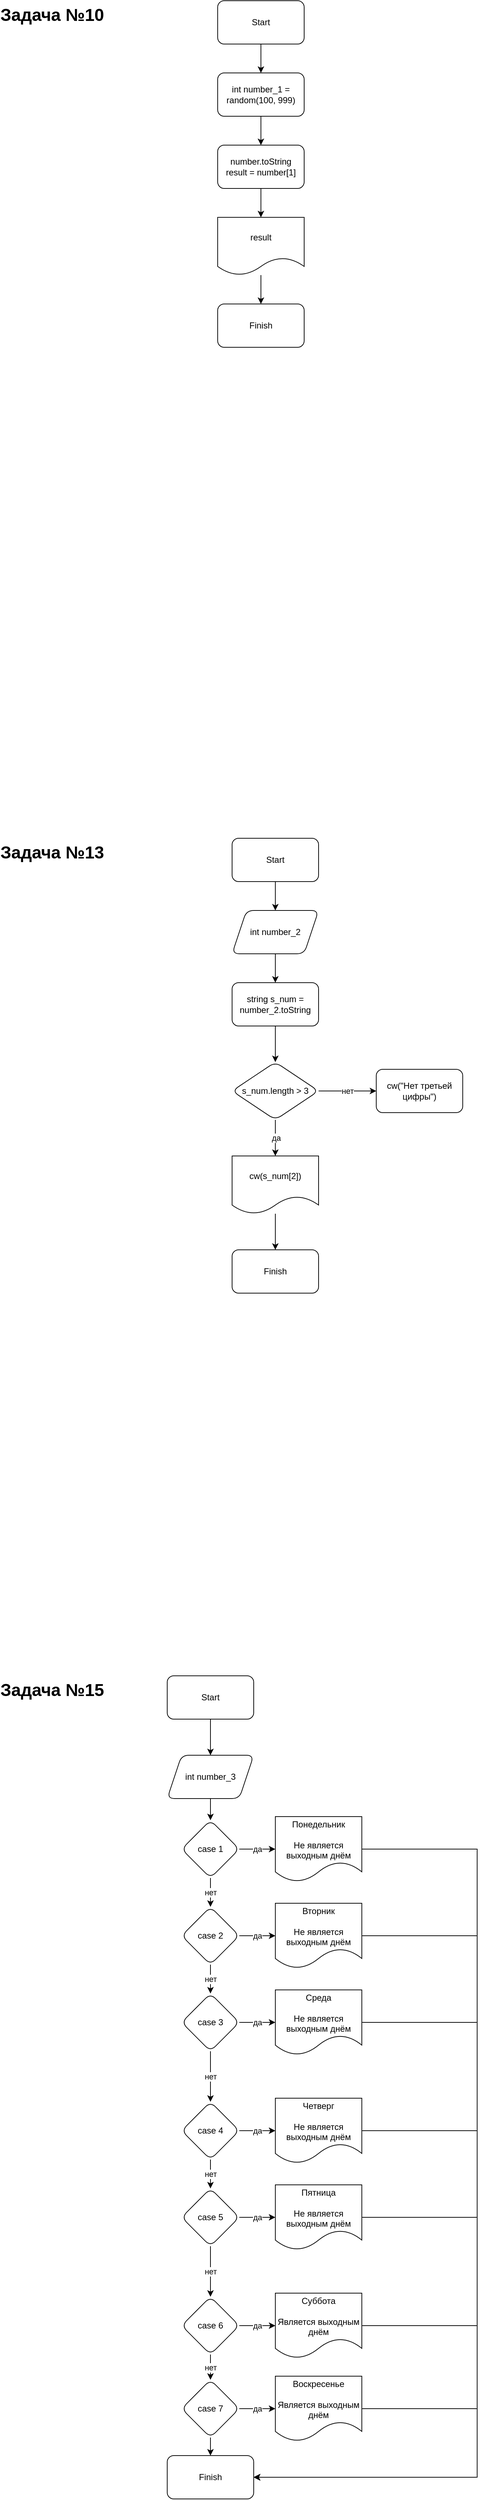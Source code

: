 <mxfile version="20.4.0" type="device"><diagram id="_OBqQa1lej8_ZV_ER_S9" name="Страница 1"><mxGraphModel dx="1375" dy="794" grid="1" gridSize="10" guides="1" tooltips="1" connect="1" arrows="1" fold="1" page="1" pageScale="1" pageWidth="827" pageHeight="1169" math="0" shadow="0"><root><mxCell id="0"/><mxCell id="1" parent="0"/><mxCell id="4lnFcPvx4BQfUXZeleBM-1" value="Задача №10" style="text;strokeColor=none;fillColor=none;html=1;fontSize=24;fontStyle=1;verticalAlign=middle;align=center;" vertex="1" parent="1"><mxGeometry x="40" y="40" width="100" height="40" as="geometry"/></mxCell><mxCell id="4lnFcPvx4BQfUXZeleBM-6" value="" style="edgeStyle=orthogonalEdgeStyle;rounded=0;orthogonalLoop=1;jettySize=auto;html=1;" edge="1" parent="1" source="4lnFcPvx4BQfUXZeleBM-2" target="4lnFcPvx4BQfUXZeleBM-5"><mxGeometry relative="1" as="geometry"/></mxCell><mxCell id="4lnFcPvx4BQfUXZeleBM-2" value="Start" style="rounded=1;whiteSpace=wrap;html=1;" vertex="1" parent="1"><mxGeometry x="320" y="40" width="120" height="60" as="geometry"/></mxCell><mxCell id="4lnFcPvx4BQfUXZeleBM-8" value="" style="edgeStyle=orthogonalEdgeStyle;rounded=0;orthogonalLoop=1;jettySize=auto;html=1;" edge="1" parent="1" source="4lnFcPvx4BQfUXZeleBM-5" target="4lnFcPvx4BQfUXZeleBM-7"><mxGeometry relative="1" as="geometry"/></mxCell><mxCell id="4lnFcPvx4BQfUXZeleBM-5" value="int number_1 = random(100, 999)" style="whiteSpace=wrap;html=1;rounded=1;" vertex="1" parent="1"><mxGeometry x="320" y="140" width="120" height="60" as="geometry"/></mxCell><mxCell id="4lnFcPvx4BQfUXZeleBM-12" value="" style="edgeStyle=orthogonalEdgeStyle;rounded=0;orthogonalLoop=1;jettySize=auto;html=1;" edge="1" parent="1" source="4lnFcPvx4BQfUXZeleBM-7" target="4lnFcPvx4BQfUXZeleBM-11"><mxGeometry relative="1" as="geometry"/></mxCell><mxCell id="4lnFcPvx4BQfUXZeleBM-7" value="number.toString&lt;br&gt;result = number[1]" style="whiteSpace=wrap;html=1;rounded=1;" vertex="1" parent="1"><mxGeometry x="320" y="240" width="120" height="60" as="geometry"/></mxCell><mxCell id="4lnFcPvx4BQfUXZeleBM-14" value="" style="edgeStyle=orthogonalEdgeStyle;rounded=0;orthogonalLoop=1;jettySize=auto;html=1;" edge="1" parent="1" source="4lnFcPvx4BQfUXZeleBM-11" target="4lnFcPvx4BQfUXZeleBM-13"><mxGeometry relative="1" as="geometry"/></mxCell><mxCell id="4lnFcPvx4BQfUXZeleBM-11" value="result" style="shape=document;whiteSpace=wrap;html=1;boundedLbl=1;rounded=1;" vertex="1" parent="1"><mxGeometry x="320" y="340" width="120" height="80" as="geometry"/></mxCell><mxCell id="4lnFcPvx4BQfUXZeleBM-13" value="Finish" style="whiteSpace=wrap;html=1;rounded=1;" vertex="1" parent="1"><mxGeometry x="320" y="460" width="120" height="60" as="geometry"/></mxCell><mxCell id="4lnFcPvx4BQfUXZeleBM-15" value="Задача №13" style="text;strokeColor=none;fillColor=none;html=1;fontSize=24;fontStyle=1;verticalAlign=middle;align=center;" vertex="1" parent="1"><mxGeometry x="40" y="1200" width="100" height="40" as="geometry"/></mxCell><mxCell id="4lnFcPvx4BQfUXZeleBM-20" value="" style="edgeStyle=orthogonalEdgeStyle;rounded=0;orthogonalLoop=1;jettySize=auto;html=1;" edge="1" parent="1" source="4lnFcPvx4BQfUXZeleBM-16" target="4lnFcPvx4BQfUXZeleBM-19"><mxGeometry relative="1" as="geometry"/></mxCell><mxCell id="4lnFcPvx4BQfUXZeleBM-16" value="Start" style="rounded=1;whiteSpace=wrap;html=1;" vertex="1" parent="1"><mxGeometry x="340" y="1200" width="120" height="60" as="geometry"/></mxCell><mxCell id="4lnFcPvx4BQfUXZeleBM-24" value="" style="edgeStyle=orthogonalEdgeStyle;rounded=0;orthogonalLoop=1;jettySize=auto;html=1;" edge="1" parent="1" source="4lnFcPvx4BQfUXZeleBM-19" target="4lnFcPvx4BQfUXZeleBM-23"><mxGeometry relative="1" as="geometry"/></mxCell><mxCell id="4lnFcPvx4BQfUXZeleBM-19" value="int number_2" style="shape=parallelogram;perimeter=parallelogramPerimeter;whiteSpace=wrap;html=1;fixedSize=1;rounded=1;" vertex="1" parent="1"><mxGeometry x="340" y="1300" width="120" height="60" as="geometry"/></mxCell><mxCell id="4lnFcPvx4BQfUXZeleBM-26" value="" style="edgeStyle=orthogonalEdgeStyle;rounded=0;orthogonalLoop=1;jettySize=auto;html=1;" edge="1" parent="1" source="4lnFcPvx4BQfUXZeleBM-23" target="4lnFcPvx4BQfUXZeleBM-25"><mxGeometry relative="1" as="geometry"/></mxCell><mxCell id="4lnFcPvx4BQfUXZeleBM-23" value="string s_num = number_2.toString" style="whiteSpace=wrap;html=1;rounded=1;" vertex="1" parent="1"><mxGeometry x="340" y="1400" width="120" height="60" as="geometry"/></mxCell><mxCell id="4lnFcPvx4BQfUXZeleBM-28" value="да" style="edgeStyle=orthogonalEdgeStyle;rounded=0;orthogonalLoop=1;jettySize=auto;html=1;" edge="1" parent="1" source="4lnFcPvx4BQfUXZeleBM-25"><mxGeometry relative="1" as="geometry"><mxPoint x="400" y="1640" as="targetPoint"/></mxGeometry></mxCell><mxCell id="4lnFcPvx4BQfUXZeleBM-30" value="нет" style="edgeStyle=orthogonalEdgeStyle;rounded=0;orthogonalLoop=1;jettySize=auto;html=1;" edge="1" parent="1" source="4lnFcPvx4BQfUXZeleBM-25" target="4lnFcPvx4BQfUXZeleBM-29"><mxGeometry relative="1" as="geometry"/></mxCell><mxCell id="4lnFcPvx4BQfUXZeleBM-25" value="s_num.length &amp;gt; 3" style="rhombus;whiteSpace=wrap;html=1;rounded=1;" vertex="1" parent="1"><mxGeometry x="340" y="1510" width="120" height="80" as="geometry"/></mxCell><mxCell id="4lnFcPvx4BQfUXZeleBM-29" value="cw(&quot;Нет третьей цифры&quot;)" style="whiteSpace=wrap;html=1;rounded=1;" vertex="1" parent="1"><mxGeometry x="540" y="1520" width="120" height="60" as="geometry"/></mxCell><mxCell id="4lnFcPvx4BQfUXZeleBM-33" value="" style="edgeStyle=orthogonalEdgeStyle;rounded=0;orthogonalLoop=1;jettySize=auto;html=1;" edge="1" parent="1" source="4lnFcPvx4BQfUXZeleBM-31" target="4lnFcPvx4BQfUXZeleBM-32"><mxGeometry relative="1" as="geometry"/></mxCell><mxCell id="4lnFcPvx4BQfUXZeleBM-31" value="cw(s_num[2])" style="shape=document;whiteSpace=wrap;html=1;boundedLbl=1;" vertex="1" parent="1"><mxGeometry x="340" y="1640" width="120" height="80" as="geometry"/></mxCell><mxCell id="4lnFcPvx4BQfUXZeleBM-32" value="Finish" style="whiteSpace=wrap;html=1;rounded=1;" vertex="1" parent="1"><mxGeometry x="340" y="1770" width="120" height="60" as="geometry"/></mxCell><mxCell id="4lnFcPvx4BQfUXZeleBM-34" value="Задача №15" style="text;strokeColor=none;fillColor=none;html=1;fontSize=24;fontStyle=1;verticalAlign=middle;align=center;rounded=1;" vertex="1" parent="1"><mxGeometry x="40" y="2360" width="100" height="40" as="geometry"/></mxCell><mxCell id="4lnFcPvx4BQfUXZeleBM-37" value="" style="edgeStyle=orthogonalEdgeStyle;rounded=0;orthogonalLoop=1;jettySize=auto;html=1;" edge="1" parent="1" source="4lnFcPvx4BQfUXZeleBM-35" target="4lnFcPvx4BQfUXZeleBM-36"><mxGeometry relative="1" as="geometry"/></mxCell><mxCell id="4lnFcPvx4BQfUXZeleBM-35" value="Start" style="rounded=1;whiteSpace=wrap;html=1;" vertex="1" parent="1"><mxGeometry x="250" y="2360" width="120" height="60" as="geometry"/></mxCell><mxCell id="4lnFcPvx4BQfUXZeleBM-41" value="" style="edgeStyle=orthogonalEdgeStyle;rounded=0;orthogonalLoop=1;jettySize=auto;html=1;" edge="1" parent="1" source="4lnFcPvx4BQfUXZeleBM-36" target="4lnFcPvx4BQfUXZeleBM-40"><mxGeometry relative="1" as="geometry"/></mxCell><mxCell id="4lnFcPvx4BQfUXZeleBM-36" value="int number_3" style="shape=parallelogram;perimeter=parallelogramPerimeter;whiteSpace=wrap;html=1;fixedSize=1;rounded=1;" vertex="1" parent="1"><mxGeometry x="250" y="2470" width="120" height="60" as="geometry"/></mxCell><mxCell id="4lnFcPvx4BQfUXZeleBM-43" value="да" style="edgeStyle=orthogonalEdgeStyle;rounded=0;orthogonalLoop=1;jettySize=auto;html=1;" edge="1" parent="1" source="4lnFcPvx4BQfUXZeleBM-40" target="4lnFcPvx4BQfUXZeleBM-44"><mxGeometry relative="1" as="geometry"><mxPoint x="390" y="2600" as="targetPoint"/></mxGeometry></mxCell><mxCell id="4lnFcPvx4BQfUXZeleBM-49" value="нет" style="edgeStyle=orthogonalEdgeStyle;rounded=0;orthogonalLoop=1;jettySize=auto;html=1;exitX=0.5;exitY=1;exitDx=0;exitDy=0;entryX=0.5;entryY=0;entryDx=0;entryDy=0;" edge="1" parent="1" source="4lnFcPvx4BQfUXZeleBM-40" target="4lnFcPvx4BQfUXZeleBM-47"><mxGeometry relative="1" as="geometry"/></mxCell><mxCell id="4lnFcPvx4BQfUXZeleBM-40" value="case 1" style="rhombus;whiteSpace=wrap;html=1;rounded=1;" vertex="1" parent="1"><mxGeometry x="270" y="2560" width="80" height="80" as="geometry"/></mxCell><mxCell id="4lnFcPvx4BQfUXZeleBM-78" style="edgeStyle=orthogonalEdgeStyle;rounded=0;orthogonalLoop=1;jettySize=auto;html=1;entryX=1;entryY=0.5;entryDx=0;entryDy=0;" edge="1" parent="1" source="4lnFcPvx4BQfUXZeleBM-44" target="4lnFcPvx4BQfUXZeleBM-76"><mxGeometry relative="1" as="geometry"><mxPoint x="640" y="3484" as="targetPoint"/><Array as="points"><mxPoint x="680" y="2600"/><mxPoint x="680" y="3470"/></Array></mxGeometry></mxCell><mxCell id="4lnFcPvx4BQfUXZeleBM-44" value="Понедельник&lt;br&gt;&lt;br&gt;Не является выходным днём" style="shape=document;whiteSpace=wrap;html=1;boundedLbl=1;rounded=1;" vertex="1" parent="1"><mxGeometry x="400" y="2555" width="120" height="90" as="geometry"/></mxCell><mxCell id="4lnFcPvx4BQfUXZeleBM-46" value="да" style="edgeStyle=orthogonalEdgeStyle;rounded=0;orthogonalLoop=1;jettySize=auto;html=1;" edge="1" parent="1" source="4lnFcPvx4BQfUXZeleBM-47" target="4lnFcPvx4BQfUXZeleBM-48"><mxGeometry relative="1" as="geometry"><mxPoint x="390" y="2720" as="targetPoint"/></mxGeometry></mxCell><mxCell id="4lnFcPvx4BQfUXZeleBM-47" value="case 2" style="rhombus;whiteSpace=wrap;html=1;rounded=1;" vertex="1" parent="1"><mxGeometry x="270" y="2680" width="80" height="80" as="geometry"/></mxCell><mxCell id="4lnFcPvx4BQfUXZeleBM-79" style="edgeStyle=orthogonalEdgeStyle;rounded=0;orthogonalLoop=1;jettySize=auto;html=1;entryX=1;entryY=0.5;entryDx=0;entryDy=0;" edge="1" parent="1" source="4lnFcPvx4BQfUXZeleBM-48" target="4lnFcPvx4BQfUXZeleBM-76"><mxGeometry relative="1" as="geometry"><mxPoint x="680" y="3471" as="targetPoint"/><Array as="points"><mxPoint x="680" y="2720"/><mxPoint x="680" y="3470"/></Array></mxGeometry></mxCell><mxCell id="4lnFcPvx4BQfUXZeleBM-48" value="Вторник&lt;br&gt;&lt;br&gt;Не является выходным днём" style="shape=document;whiteSpace=wrap;html=1;boundedLbl=1;rounded=1;" vertex="1" parent="1"><mxGeometry x="400" y="2675" width="120" height="90" as="geometry"/></mxCell><mxCell id="4lnFcPvx4BQfUXZeleBM-50" value="нет" style="edgeStyle=orthogonalEdgeStyle;rounded=0;orthogonalLoop=1;jettySize=auto;html=1;entryX=0.5;entryY=0;entryDx=0;entryDy=0;" edge="1" parent="1" target="4lnFcPvx4BQfUXZeleBM-52" source="4lnFcPvx4BQfUXZeleBM-47"><mxGeometry relative="1" as="geometry"><mxPoint x="310" y="2760" as="sourcePoint"/></mxGeometry></mxCell><mxCell id="4lnFcPvx4BQfUXZeleBM-51" value="да" style="edgeStyle=orthogonalEdgeStyle;rounded=0;orthogonalLoop=1;jettySize=auto;html=1;" edge="1" parent="1" source="4lnFcPvx4BQfUXZeleBM-52" target="4lnFcPvx4BQfUXZeleBM-53"><mxGeometry relative="1" as="geometry"><mxPoint x="390" y="2840" as="targetPoint"/></mxGeometry></mxCell><mxCell id="4lnFcPvx4BQfUXZeleBM-52" value="case 3" style="rhombus;whiteSpace=wrap;html=1;rounded=1;" vertex="1" parent="1"><mxGeometry x="270" y="2800" width="80" height="80" as="geometry"/></mxCell><mxCell id="4lnFcPvx4BQfUXZeleBM-80" style="edgeStyle=orthogonalEdgeStyle;rounded=0;orthogonalLoop=1;jettySize=auto;html=1;entryX=1;entryY=0.5;entryDx=0;entryDy=0;" edge="1" parent="1" source="4lnFcPvx4BQfUXZeleBM-53" target="4lnFcPvx4BQfUXZeleBM-76"><mxGeometry relative="1" as="geometry"><mxPoint x="680" y="3471" as="targetPoint"/><Array as="points"><mxPoint x="680" y="2840"/><mxPoint x="680" y="3470"/></Array></mxGeometry></mxCell><mxCell id="4lnFcPvx4BQfUXZeleBM-53" value="Среда&lt;br&gt;&lt;br&gt;Не является выходным днём" style="shape=document;whiteSpace=wrap;html=1;boundedLbl=1;rounded=1;" vertex="1" parent="1"><mxGeometry x="400" y="2795" width="120" height="90" as="geometry"/></mxCell><mxCell id="4lnFcPvx4BQfUXZeleBM-54" value="нет" style="edgeStyle=orthogonalEdgeStyle;rounded=0;orthogonalLoop=1;jettySize=auto;html=1;" edge="1" parent="1" target="4lnFcPvx4BQfUXZeleBM-56" source="4lnFcPvx4BQfUXZeleBM-52"><mxGeometry relative="1" as="geometry"><mxPoint x="310" y="2880" as="sourcePoint"/></mxGeometry></mxCell><mxCell id="4lnFcPvx4BQfUXZeleBM-55" value="да" style="edgeStyle=orthogonalEdgeStyle;rounded=0;orthogonalLoop=1;jettySize=auto;html=1;" edge="1" parent="1" source="4lnFcPvx4BQfUXZeleBM-56" target="4lnFcPvx4BQfUXZeleBM-57"><mxGeometry relative="1" as="geometry"><mxPoint x="390" y="2990" as="targetPoint"/></mxGeometry></mxCell><mxCell id="4lnFcPvx4BQfUXZeleBM-56" value="case 4" style="rhombus;whiteSpace=wrap;html=1;rounded=1;" vertex="1" parent="1"><mxGeometry x="270" y="2950" width="80" height="80" as="geometry"/></mxCell><mxCell id="4lnFcPvx4BQfUXZeleBM-81" style="edgeStyle=orthogonalEdgeStyle;rounded=0;orthogonalLoop=1;jettySize=auto;html=1;entryX=1;entryY=0.5;entryDx=0;entryDy=0;" edge="1" parent="1" source="4lnFcPvx4BQfUXZeleBM-57" target="4lnFcPvx4BQfUXZeleBM-76"><mxGeometry relative="1" as="geometry"><mxPoint x="680" y="3470" as="targetPoint"/><Array as="points"><mxPoint x="680" y="2990"/><mxPoint x="680" y="3470"/></Array></mxGeometry></mxCell><mxCell id="4lnFcPvx4BQfUXZeleBM-57" value="Четверг&lt;br&gt;&lt;br&gt;Не является выходным днём" style="shape=document;whiteSpace=wrap;html=1;boundedLbl=1;rounded=1;" vertex="1" parent="1"><mxGeometry x="400" y="2945" width="120" height="90" as="geometry"/></mxCell><mxCell id="4lnFcPvx4BQfUXZeleBM-58" value="нет" style="edgeStyle=orthogonalEdgeStyle;rounded=0;orthogonalLoop=1;jettySize=auto;html=1;entryX=0.5;entryY=0;entryDx=0;entryDy=0;" edge="1" parent="1" target="4lnFcPvx4BQfUXZeleBM-60" source="4lnFcPvx4BQfUXZeleBM-56"><mxGeometry relative="1" as="geometry"><mxPoint x="310" y="3100" as="sourcePoint"/></mxGeometry></mxCell><mxCell id="4lnFcPvx4BQfUXZeleBM-59" value="да" style="edgeStyle=orthogonalEdgeStyle;rounded=0;orthogonalLoop=1;jettySize=auto;html=1;" edge="1" parent="1" source="4lnFcPvx4BQfUXZeleBM-60" target="4lnFcPvx4BQfUXZeleBM-61"><mxGeometry relative="1" as="geometry"><mxPoint x="390" y="3110" as="targetPoint"/></mxGeometry></mxCell><mxCell id="4lnFcPvx4BQfUXZeleBM-60" value="case 5" style="rhombus;whiteSpace=wrap;html=1;rounded=1;" vertex="1" parent="1"><mxGeometry x="270" y="3070" width="80" height="80" as="geometry"/></mxCell><mxCell id="4lnFcPvx4BQfUXZeleBM-82" style="edgeStyle=orthogonalEdgeStyle;rounded=0;orthogonalLoop=1;jettySize=auto;html=1;entryX=1;entryY=0.5;entryDx=0;entryDy=0;" edge="1" parent="1" source="4lnFcPvx4BQfUXZeleBM-61" target="4lnFcPvx4BQfUXZeleBM-76"><mxGeometry relative="1" as="geometry"><mxPoint x="680" y="3470" as="targetPoint"/><Array as="points"><mxPoint x="680" y="3110"/><mxPoint x="680" y="3470"/></Array></mxGeometry></mxCell><mxCell id="4lnFcPvx4BQfUXZeleBM-61" value="Пятница&lt;br&gt;&lt;br&gt;Не является выходным днём" style="shape=document;whiteSpace=wrap;html=1;boundedLbl=1;rounded=1;" vertex="1" parent="1"><mxGeometry x="400" y="3065" width="120" height="90" as="geometry"/></mxCell><mxCell id="4lnFcPvx4BQfUXZeleBM-62" value="нет" style="edgeStyle=orthogonalEdgeStyle;rounded=0;orthogonalLoop=1;jettySize=auto;html=1;" edge="1" parent="1" target="4lnFcPvx4BQfUXZeleBM-64" source="4lnFcPvx4BQfUXZeleBM-60"><mxGeometry relative="1" as="geometry"><mxPoint x="310" y="3150" as="sourcePoint"/></mxGeometry></mxCell><mxCell id="4lnFcPvx4BQfUXZeleBM-63" value="да" style="edgeStyle=orthogonalEdgeStyle;rounded=0;orthogonalLoop=1;jettySize=auto;html=1;entryX=0;entryY=0.5;entryDx=0;entryDy=0;" edge="1" parent="1" source="4lnFcPvx4BQfUXZeleBM-64" target="4lnFcPvx4BQfUXZeleBM-65"><mxGeometry relative="1" as="geometry"><mxPoint x="390" y="3260" as="targetPoint"/></mxGeometry></mxCell><mxCell id="4lnFcPvx4BQfUXZeleBM-75" value="нет" style="edgeStyle=orthogonalEdgeStyle;rounded=0;orthogonalLoop=1;jettySize=auto;html=1;" edge="1" parent="1" source="4lnFcPvx4BQfUXZeleBM-64" target="4lnFcPvx4BQfUXZeleBM-73"><mxGeometry relative="1" as="geometry"/></mxCell><mxCell id="4lnFcPvx4BQfUXZeleBM-64" value="case 6" style="rhombus;whiteSpace=wrap;html=1;rounded=1;" vertex="1" parent="1"><mxGeometry x="270" y="3220" width="80" height="80" as="geometry"/></mxCell><mxCell id="4lnFcPvx4BQfUXZeleBM-83" style="edgeStyle=orthogonalEdgeStyle;rounded=0;orthogonalLoop=1;jettySize=auto;html=1;entryX=1;entryY=0.5;entryDx=0;entryDy=0;" edge="1" parent="1" source="4lnFcPvx4BQfUXZeleBM-65" target="4lnFcPvx4BQfUXZeleBM-76"><mxGeometry relative="1" as="geometry"><mxPoint x="680" y="3470" as="targetPoint"/><Array as="points"><mxPoint x="680" y="3260"/><mxPoint x="680" y="3470"/></Array></mxGeometry></mxCell><mxCell id="4lnFcPvx4BQfUXZeleBM-65" value="Суббота&lt;br&gt;&lt;br&gt;Является выходным днём" style="shape=document;whiteSpace=wrap;html=1;boundedLbl=1;rounded=1;" vertex="1" parent="1"><mxGeometry x="400" y="3215" width="120" height="90" as="geometry"/></mxCell><mxCell id="4lnFcPvx4BQfUXZeleBM-72" value="да" style="edgeStyle=orthogonalEdgeStyle;rounded=0;orthogonalLoop=1;jettySize=auto;html=1;entryX=0;entryY=0.5;entryDx=0;entryDy=0;" edge="1" parent="1" source="4lnFcPvx4BQfUXZeleBM-73" target="4lnFcPvx4BQfUXZeleBM-74"><mxGeometry relative="1" as="geometry"><mxPoint x="390" y="3375" as="targetPoint"/></mxGeometry></mxCell><mxCell id="4lnFcPvx4BQfUXZeleBM-77" value="" style="edgeStyle=orthogonalEdgeStyle;rounded=0;orthogonalLoop=1;jettySize=auto;html=1;" edge="1" parent="1" source="4lnFcPvx4BQfUXZeleBM-73" target="4lnFcPvx4BQfUXZeleBM-76"><mxGeometry relative="1" as="geometry"/></mxCell><mxCell id="4lnFcPvx4BQfUXZeleBM-73" value="case 7" style="rhombus;whiteSpace=wrap;html=1;rounded=1;" vertex="1" parent="1"><mxGeometry x="270" y="3335" width="80" height="80" as="geometry"/></mxCell><mxCell id="4lnFcPvx4BQfUXZeleBM-84" style="edgeStyle=orthogonalEdgeStyle;rounded=0;orthogonalLoop=1;jettySize=auto;html=1;entryX=1;entryY=0.5;entryDx=0;entryDy=0;" edge="1" parent="1" source="4lnFcPvx4BQfUXZeleBM-74" target="4lnFcPvx4BQfUXZeleBM-76"><mxGeometry relative="1" as="geometry"><mxPoint x="680" y="3470" as="targetPoint"/><Array as="points"><mxPoint x="680" y="3375"/><mxPoint x="680" y="3470"/></Array></mxGeometry></mxCell><mxCell id="4lnFcPvx4BQfUXZeleBM-74" value="Воскресенье&lt;br&gt;&lt;br&gt;Является выходным днём" style="shape=document;whiteSpace=wrap;html=1;boundedLbl=1;rounded=1;" vertex="1" parent="1"><mxGeometry x="400" y="3330" width="120" height="90" as="geometry"/></mxCell><mxCell id="4lnFcPvx4BQfUXZeleBM-76" value="Finish" style="whiteSpace=wrap;html=1;rounded=1;" vertex="1" parent="1"><mxGeometry x="250" y="3440" width="120" height="60" as="geometry"/></mxCell></root></mxGraphModel></diagram></mxfile>